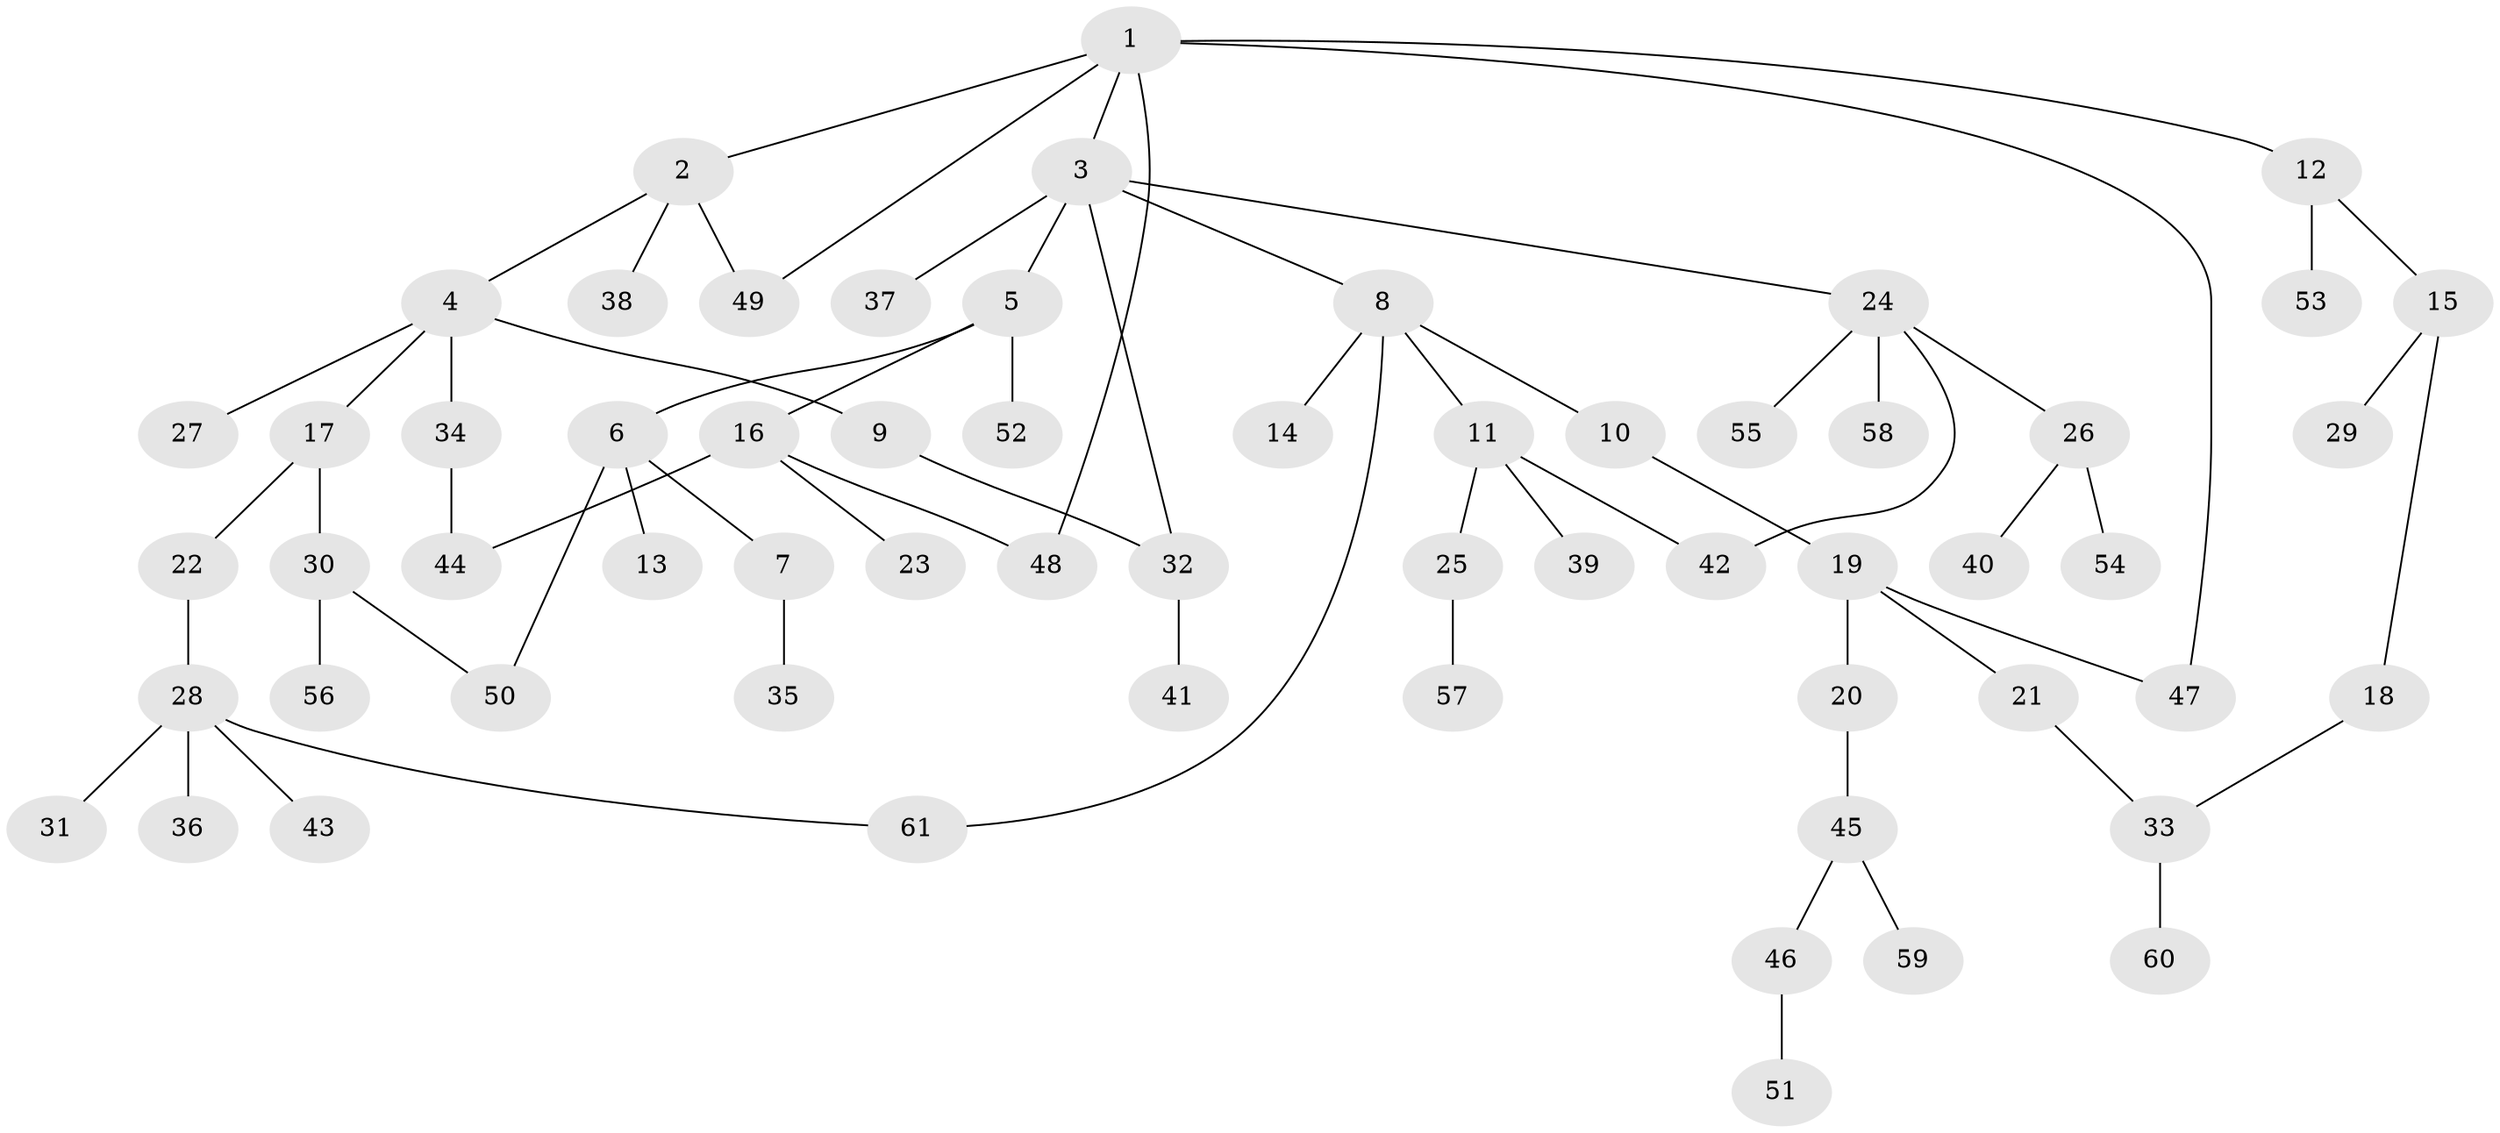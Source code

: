 // Generated by graph-tools (version 1.1) at 2025/25/03/09/25 03:25:29]
// undirected, 61 vertices, 69 edges
graph export_dot {
graph [start="1"]
  node [color=gray90,style=filled];
  1;
  2;
  3;
  4;
  5;
  6;
  7;
  8;
  9;
  10;
  11;
  12;
  13;
  14;
  15;
  16;
  17;
  18;
  19;
  20;
  21;
  22;
  23;
  24;
  25;
  26;
  27;
  28;
  29;
  30;
  31;
  32;
  33;
  34;
  35;
  36;
  37;
  38;
  39;
  40;
  41;
  42;
  43;
  44;
  45;
  46;
  47;
  48;
  49;
  50;
  51;
  52;
  53;
  54;
  55;
  56;
  57;
  58;
  59;
  60;
  61;
  1 -- 2;
  1 -- 3;
  1 -- 12;
  1 -- 48;
  1 -- 49;
  1 -- 47;
  2 -- 4;
  2 -- 38;
  2 -- 49;
  3 -- 5;
  3 -- 8;
  3 -- 24;
  3 -- 32;
  3 -- 37;
  4 -- 9;
  4 -- 17;
  4 -- 27;
  4 -- 34;
  5 -- 6;
  5 -- 16;
  5 -- 52;
  6 -- 7;
  6 -- 13;
  6 -- 50;
  7 -- 35;
  8 -- 10;
  8 -- 11;
  8 -- 14;
  8 -- 61;
  9 -- 32;
  10 -- 19;
  11 -- 25;
  11 -- 39;
  11 -- 42;
  12 -- 15;
  12 -- 53;
  15 -- 18;
  15 -- 29;
  16 -- 23;
  16 -- 44;
  16 -- 48;
  17 -- 22;
  17 -- 30;
  18 -- 33;
  19 -- 20;
  19 -- 21;
  19 -- 47;
  20 -- 45;
  21 -- 33;
  22 -- 28;
  24 -- 26;
  24 -- 42;
  24 -- 55;
  24 -- 58;
  25 -- 57;
  26 -- 40;
  26 -- 54;
  28 -- 31;
  28 -- 36;
  28 -- 43;
  28 -- 61;
  30 -- 50;
  30 -- 56;
  32 -- 41;
  33 -- 60;
  34 -- 44;
  45 -- 46;
  45 -- 59;
  46 -- 51;
}
